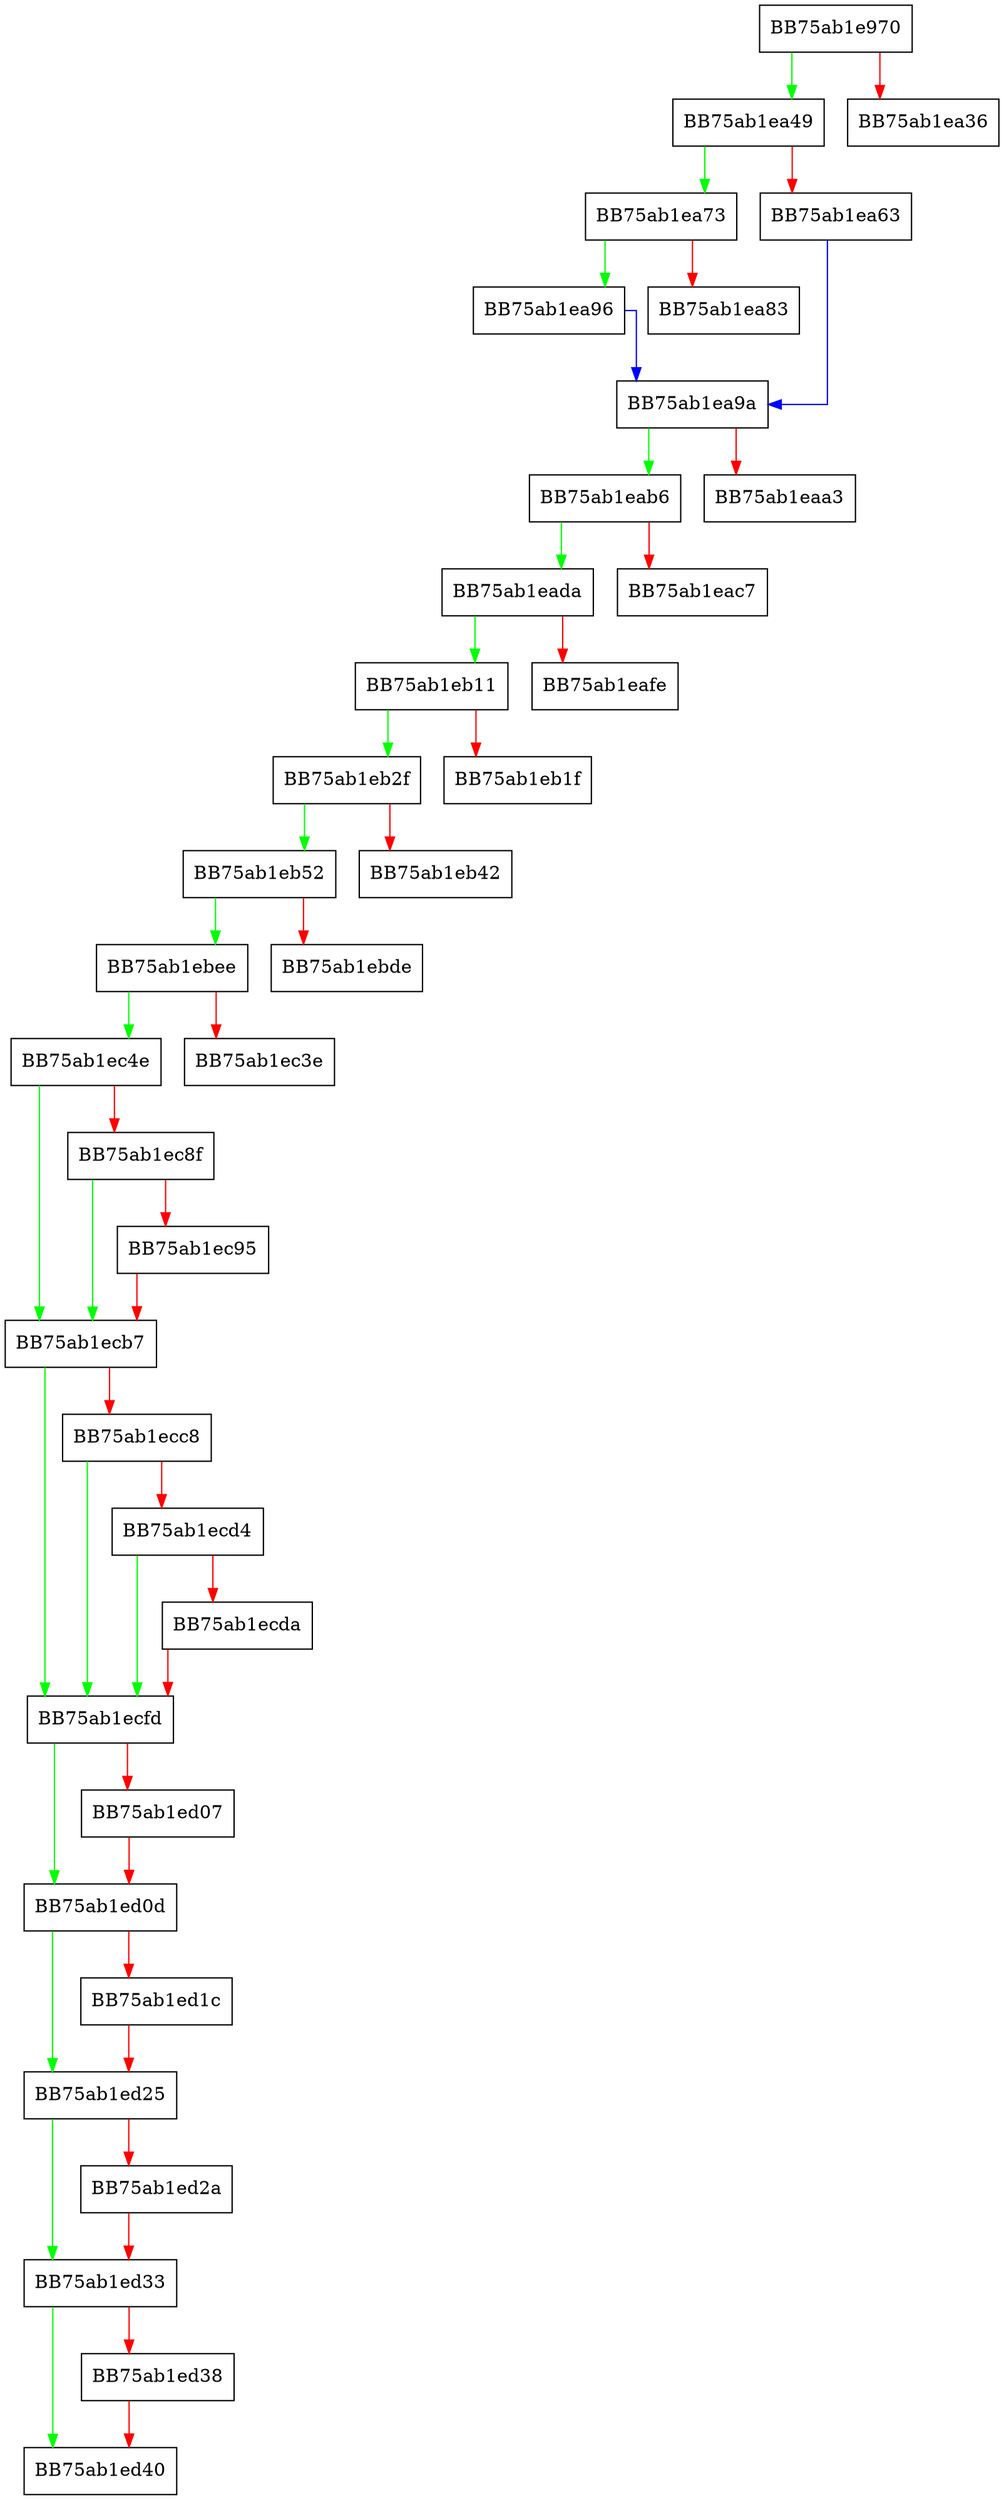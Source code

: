 digraph ReportFilelessResource {
  node [shape="box"];
  graph [splines=ortho];
  BB75ab1e970 -> BB75ab1ea49 [color="green"];
  BB75ab1e970 -> BB75ab1ea36 [color="red"];
  BB75ab1ea49 -> BB75ab1ea73 [color="green"];
  BB75ab1ea49 -> BB75ab1ea63 [color="red"];
  BB75ab1ea63 -> BB75ab1ea9a [color="blue"];
  BB75ab1ea73 -> BB75ab1ea96 [color="green"];
  BB75ab1ea73 -> BB75ab1ea83 [color="red"];
  BB75ab1ea96 -> BB75ab1ea9a [color="blue"];
  BB75ab1ea9a -> BB75ab1eab6 [color="green"];
  BB75ab1ea9a -> BB75ab1eaa3 [color="red"];
  BB75ab1eab6 -> BB75ab1eada [color="green"];
  BB75ab1eab6 -> BB75ab1eac7 [color="red"];
  BB75ab1eada -> BB75ab1eb11 [color="green"];
  BB75ab1eada -> BB75ab1eafe [color="red"];
  BB75ab1eb11 -> BB75ab1eb2f [color="green"];
  BB75ab1eb11 -> BB75ab1eb1f [color="red"];
  BB75ab1eb2f -> BB75ab1eb52 [color="green"];
  BB75ab1eb2f -> BB75ab1eb42 [color="red"];
  BB75ab1eb52 -> BB75ab1ebee [color="green"];
  BB75ab1eb52 -> BB75ab1ebde [color="red"];
  BB75ab1ebee -> BB75ab1ec4e [color="green"];
  BB75ab1ebee -> BB75ab1ec3e [color="red"];
  BB75ab1ec4e -> BB75ab1ecb7 [color="green"];
  BB75ab1ec4e -> BB75ab1ec8f [color="red"];
  BB75ab1ec8f -> BB75ab1ecb7 [color="green"];
  BB75ab1ec8f -> BB75ab1ec95 [color="red"];
  BB75ab1ec95 -> BB75ab1ecb7 [color="red"];
  BB75ab1ecb7 -> BB75ab1ecfd [color="green"];
  BB75ab1ecb7 -> BB75ab1ecc8 [color="red"];
  BB75ab1ecc8 -> BB75ab1ecfd [color="green"];
  BB75ab1ecc8 -> BB75ab1ecd4 [color="red"];
  BB75ab1ecd4 -> BB75ab1ecfd [color="green"];
  BB75ab1ecd4 -> BB75ab1ecda [color="red"];
  BB75ab1ecda -> BB75ab1ecfd [color="red"];
  BB75ab1ecfd -> BB75ab1ed0d [color="green"];
  BB75ab1ecfd -> BB75ab1ed07 [color="red"];
  BB75ab1ed07 -> BB75ab1ed0d [color="red"];
  BB75ab1ed0d -> BB75ab1ed25 [color="green"];
  BB75ab1ed0d -> BB75ab1ed1c [color="red"];
  BB75ab1ed1c -> BB75ab1ed25 [color="red"];
  BB75ab1ed25 -> BB75ab1ed33 [color="green"];
  BB75ab1ed25 -> BB75ab1ed2a [color="red"];
  BB75ab1ed2a -> BB75ab1ed33 [color="red"];
  BB75ab1ed33 -> BB75ab1ed40 [color="green"];
  BB75ab1ed33 -> BB75ab1ed38 [color="red"];
  BB75ab1ed38 -> BB75ab1ed40 [color="red"];
}